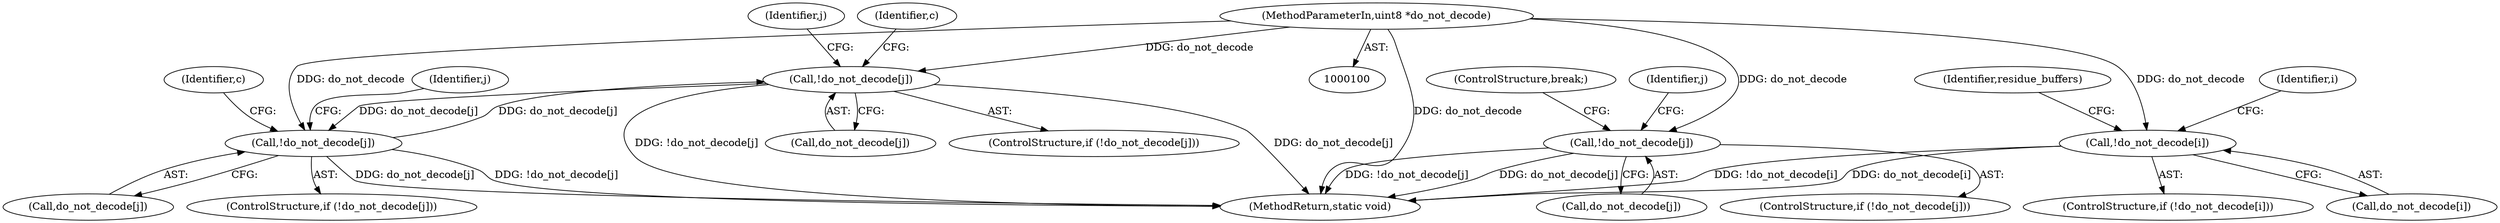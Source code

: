 digraph "0_stb_244d83bc3d859293f55812d48b3db168e581f6ab@pointer" {
"1000106" [label="(MethodParameterIn,uint8 *do_not_decode)"];
"1000227" [label="(Call,!do_not_decode[i])"];
"1000259" [label="(Call,!do_not_decode[j])"];
"1000820" [label="(Call,!do_not_decode[j])"];
"1000884" [label="(Call,!do_not_decode[j])"];
"1000884" [label="(Call,!do_not_decode[j])"];
"1000827" [label="(Identifier,c)"];
"1000263" [label="(ControlStructure,break;)"];
"1000257" [label="(Identifier,j)"];
"1000891" [label="(Identifier,c)"];
"1000225" [label="(Identifier,i)"];
"1000226" [label="(ControlStructure,if (!do_not_decode[i]))"];
"1000820" [label="(Call,!do_not_decode[j])"];
"1000260" [label="(Call,do_not_decode[j])"];
"1000881" [label="(Identifier,j)"];
"1000821" [label="(Call,do_not_decode[j])"];
"1000819" [label="(ControlStructure,if (!do_not_decode[j]))"];
"1000258" [label="(ControlStructure,if (!do_not_decode[j]))"];
"1000228" [label="(Call,do_not_decode[i])"];
"1000227" [label="(Call,!do_not_decode[i])"];
"1000967" [label="(MethodReturn,static void)"];
"1000883" [label="(ControlStructure,if (!do_not_decode[j]))"];
"1000106" [label="(MethodParameterIn,uint8 *do_not_decode)"];
"1000885" [label="(Call,do_not_decode[j])"];
"1000259" [label="(Call,!do_not_decode[j])"];
"1000817" [label="(Identifier,j)"];
"1000233" [label="(Identifier,residue_buffers)"];
"1000106" -> "1000100"  [label="AST: "];
"1000106" -> "1000967"  [label="DDG: do_not_decode"];
"1000106" -> "1000227"  [label="DDG: do_not_decode"];
"1000106" -> "1000259"  [label="DDG: do_not_decode"];
"1000106" -> "1000820"  [label="DDG: do_not_decode"];
"1000106" -> "1000884"  [label="DDG: do_not_decode"];
"1000227" -> "1000226"  [label="AST: "];
"1000227" -> "1000228"  [label="CFG: "];
"1000228" -> "1000227"  [label="AST: "];
"1000233" -> "1000227"  [label="CFG: "];
"1000225" -> "1000227"  [label="CFG: "];
"1000227" -> "1000967"  [label="DDG: !do_not_decode[i]"];
"1000227" -> "1000967"  [label="DDG: do_not_decode[i]"];
"1000259" -> "1000258"  [label="AST: "];
"1000259" -> "1000260"  [label="CFG: "];
"1000260" -> "1000259"  [label="AST: "];
"1000263" -> "1000259"  [label="CFG: "];
"1000257" -> "1000259"  [label="CFG: "];
"1000259" -> "1000967"  [label="DDG: !do_not_decode[j]"];
"1000259" -> "1000967"  [label="DDG: do_not_decode[j]"];
"1000820" -> "1000819"  [label="AST: "];
"1000820" -> "1000821"  [label="CFG: "];
"1000821" -> "1000820"  [label="AST: "];
"1000827" -> "1000820"  [label="CFG: "];
"1000817" -> "1000820"  [label="CFG: "];
"1000820" -> "1000967"  [label="DDG: !do_not_decode[j]"];
"1000820" -> "1000967"  [label="DDG: do_not_decode[j]"];
"1000884" -> "1000820"  [label="DDG: do_not_decode[j]"];
"1000820" -> "1000884"  [label="DDG: do_not_decode[j]"];
"1000884" -> "1000883"  [label="AST: "];
"1000884" -> "1000885"  [label="CFG: "];
"1000885" -> "1000884"  [label="AST: "];
"1000891" -> "1000884"  [label="CFG: "];
"1000881" -> "1000884"  [label="CFG: "];
"1000884" -> "1000967"  [label="DDG: !do_not_decode[j]"];
"1000884" -> "1000967"  [label="DDG: do_not_decode[j]"];
}
